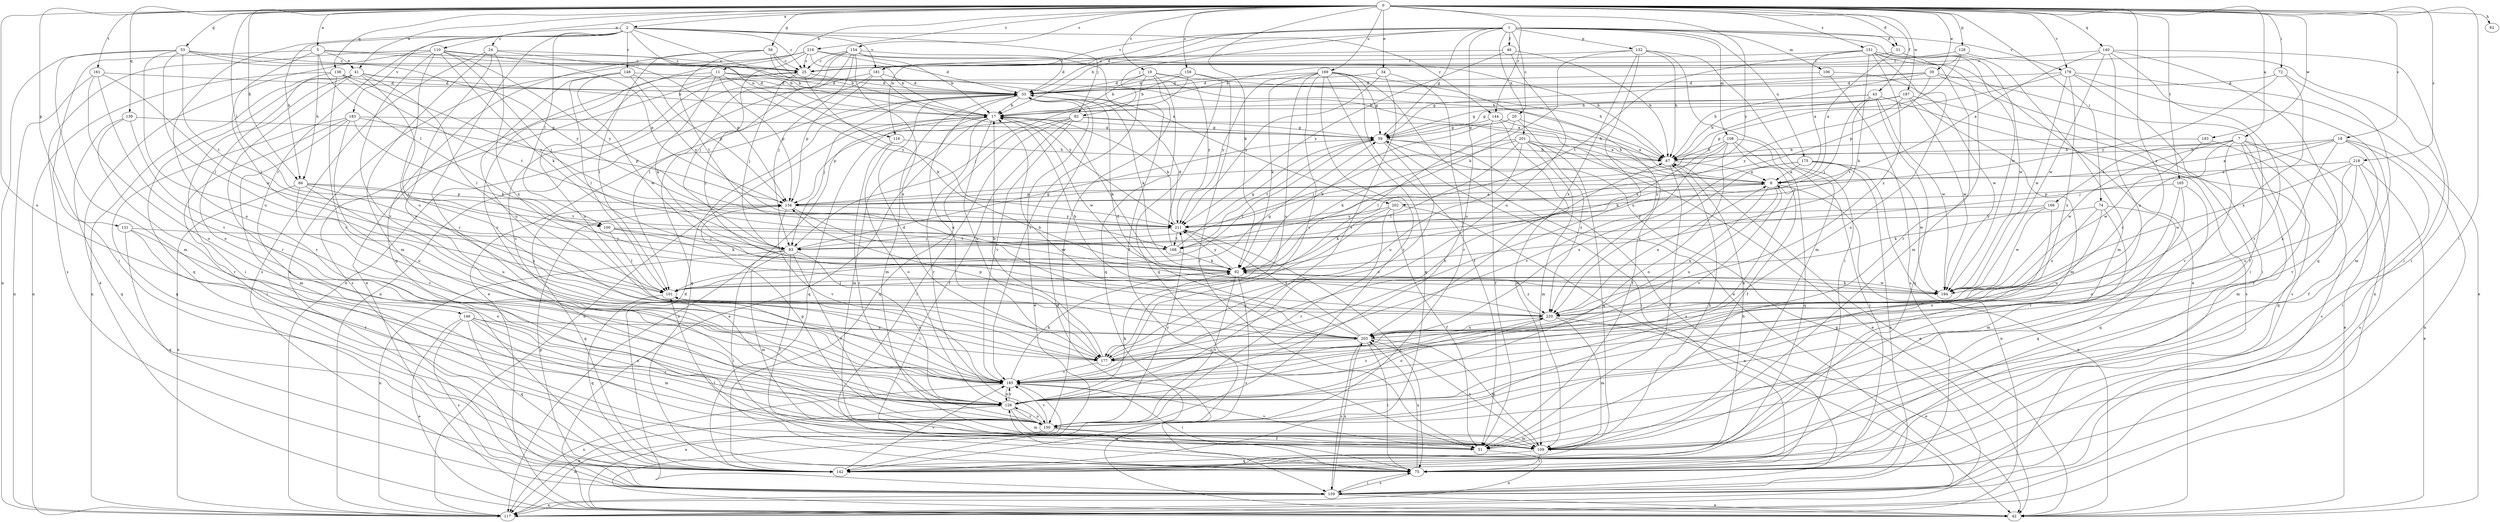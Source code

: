 strict digraph  {
0;
1;
2;
5;
7;
8;
11;
17;
18;
19;
20;
24;
25;
31;
33;
34;
39;
41;
42;
43;
46;
51;
53;
56;
59;
62;
66;
67;
72;
74;
75;
82;
83;
92;
100;
101;
106;
108;
109;
110;
116;
117;
126;
128;
131;
132;
134;
138;
139;
140;
142;
144;
146;
148;
150;
151;
154;
158;
159;
161;
165;
166;
168;
169;
175;
177;
179;
181;
183;
185;
187;
193;
194;
201;
202;
203;
211;
216;
218;
220;
0 -> 2  [label=a];
0 -> 5  [label=a];
0 -> 7  [label=a];
0 -> 11  [label=b];
0 -> 18  [label=c];
0 -> 19  [label=c];
0 -> 31  [label=d];
0 -> 34  [label=e];
0 -> 39  [label=e];
0 -> 41  [label=e];
0 -> 43  [label=f];
0 -> 53  [label=g];
0 -> 56  [label=g];
0 -> 62  [label=h];
0 -> 66  [label=h];
0 -> 72  [label=i];
0 -> 74  [label=i];
0 -> 75  [label=i];
0 -> 92  [label=k];
0 -> 100  [label=l];
0 -> 110  [label=n];
0 -> 126  [label=o];
0 -> 128  [label=p];
0 -> 131  [label=p];
0 -> 138  [label=q];
0 -> 139  [label=q];
0 -> 140  [label=q];
0 -> 144  [label=r];
0 -> 151  [label=s];
0 -> 154  [label=s];
0 -> 158  [label=s];
0 -> 161  [label=t];
0 -> 165  [label=t];
0 -> 169  [label=u];
0 -> 179  [label=v];
0 -> 187  [label=w];
0 -> 193  [label=w];
0 -> 211  [label=y];
0 -> 216  [label=z];
0 -> 218  [label=z];
0 -> 220  [label=z];
1 -> 17  [label=b];
1 -> 20  [label=c];
1 -> 31  [label=d];
1 -> 33  [label=d];
1 -> 46  [label=f];
1 -> 59  [label=g];
1 -> 82  [label=j];
1 -> 106  [label=m];
1 -> 108  [label=m];
1 -> 116  [label=n];
1 -> 126  [label=o];
1 -> 132  [label=p];
1 -> 175  [label=u];
1 -> 179  [label=v];
1 -> 181  [label=v];
1 -> 194  [label=w];
1 -> 201  [label=x];
2 -> 24  [label=c];
2 -> 25  [label=c];
2 -> 66  [label=h];
2 -> 82  [label=j];
2 -> 100  [label=l];
2 -> 116  [label=n];
2 -> 126  [label=o];
2 -> 144  [label=r];
2 -> 146  [label=r];
2 -> 148  [label=r];
2 -> 150  [label=r];
2 -> 181  [label=v];
2 -> 183  [label=v];
2 -> 202  [label=x];
5 -> 17  [label=b];
5 -> 25  [label=c];
5 -> 41  [label=e];
5 -> 66  [label=h];
5 -> 75  [label=i];
5 -> 100  [label=l];
5 -> 101  [label=l];
7 -> 42  [label=e];
7 -> 67  [label=h];
7 -> 109  [label=m];
7 -> 142  [label=q];
7 -> 159  [label=s];
7 -> 166  [label=t];
7 -> 185  [label=v];
7 -> 194  [label=w];
7 -> 220  [label=z];
8 -> 42  [label=e];
8 -> 134  [label=p];
8 -> 177  [label=u];
8 -> 185  [label=v];
8 -> 202  [label=x];
8 -> 203  [label=x];
11 -> 8  [label=a];
11 -> 33  [label=d];
11 -> 92  [label=k];
11 -> 134  [label=p];
11 -> 177  [label=u];
11 -> 185  [label=v];
11 -> 211  [label=y];
17 -> 42  [label=e];
17 -> 59  [label=g];
17 -> 92  [label=k];
17 -> 109  [label=m];
17 -> 117  [label=n];
17 -> 142  [label=q];
17 -> 150  [label=r];
17 -> 177  [label=u];
17 -> 194  [label=w];
18 -> 8  [label=a];
18 -> 51  [label=f];
18 -> 67  [label=h];
18 -> 75  [label=i];
18 -> 83  [label=j];
18 -> 117  [label=n];
18 -> 203  [label=x];
19 -> 17  [label=b];
19 -> 33  [label=d];
19 -> 67  [label=h];
19 -> 142  [label=q];
19 -> 150  [label=r];
19 -> 185  [label=v];
19 -> 211  [label=y];
20 -> 8  [label=a];
20 -> 51  [label=f];
20 -> 59  [label=g];
20 -> 92  [label=k];
20 -> 101  [label=l];
24 -> 25  [label=c];
24 -> 109  [label=m];
24 -> 134  [label=p];
24 -> 159  [label=s];
24 -> 185  [label=v];
24 -> 203  [label=x];
25 -> 33  [label=d];
25 -> 83  [label=j];
25 -> 92  [label=k];
25 -> 159  [label=s];
31 -> 8  [label=a];
31 -> 25  [label=c];
31 -> 109  [label=m];
31 -> 194  [label=w];
33 -> 17  [label=b];
33 -> 42  [label=e];
33 -> 83  [label=j];
33 -> 92  [label=k];
33 -> 109  [label=m];
33 -> 142  [label=q];
33 -> 177  [label=u];
34 -> 33  [label=d];
34 -> 150  [label=r];
34 -> 185  [label=v];
34 -> 211  [label=y];
39 -> 33  [label=d];
39 -> 51  [label=f];
39 -> 59  [label=g];
39 -> 67  [label=h];
39 -> 75  [label=i];
39 -> 134  [label=p];
41 -> 17  [label=b];
41 -> 33  [label=d];
41 -> 75  [label=i];
41 -> 101  [label=l];
41 -> 117  [label=n];
41 -> 142  [label=q];
41 -> 150  [label=r];
41 -> 220  [label=z];
42 -> 33  [label=d];
43 -> 17  [label=b];
43 -> 59  [label=g];
43 -> 83  [label=j];
43 -> 142  [label=q];
43 -> 159  [label=s];
43 -> 168  [label=t];
43 -> 194  [label=w];
46 -> 25  [label=c];
46 -> 67  [label=h];
46 -> 177  [label=u];
46 -> 211  [label=y];
51 -> 117  [label=n];
51 -> 185  [label=v];
53 -> 17  [label=b];
53 -> 25  [label=c];
53 -> 101  [label=l];
53 -> 109  [label=m];
53 -> 117  [label=n];
53 -> 168  [label=t];
53 -> 177  [label=u];
53 -> 211  [label=y];
56 -> 17  [label=b];
56 -> 25  [label=c];
56 -> 67  [label=h];
56 -> 101  [label=l];
56 -> 142  [label=q];
56 -> 168  [label=t];
59 -> 67  [label=h];
59 -> 75  [label=i];
59 -> 101  [label=l];
59 -> 126  [label=o];
59 -> 159  [label=s];
59 -> 168  [label=t];
66 -> 117  [label=n];
66 -> 134  [label=p];
66 -> 168  [label=t];
66 -> 177  [label=u];
66 -> 185  [label=v];
66 -> 203  [label=x];
67 -> 8  [label=a];
67 -> 42  [label=e];
67 -> 51  [label=f];
72 -> 33  [label=d];
72 -> 109  [label=m];
72 -> 203  [label=x];
72 -> 211  [label=y];
74 -> 109  [label=m];
74 -> 142  [label=q];
74 -> 177  [label=u];
74 -> 211  [label=y];
74 -> 220  [label=z];
75 -> 101  [label=l];
75 -> 126  [label=o];
75 -> 159  [label=s];
75 -> 203  [label=x];
82 -> 51  [label=f];
82 -> 59  [label=g];
82 -> 67  [label=h];
82 -> 75  [label=i];
82 -> 134  [label=p];
82 -> 142  [label=q];
82 -> 185  [label=v];
83 -> 51  [label=f];
83 -> 59  [label=g];
83 -> 75  [label=i];
83 -> 109  [label=m];
83 -> 117  [label=n];
83 -> 126  [label=o];
83 -> 150  [label=r];
92 -> 101  [label=l];
92 -> 150  [label=r];
92 -> 159  [label=s];
92 -> 194  [label=w];
92 -> 211  [label=y];
92 -> 220  [label=z];
100 -> 83  [label=j];
100 -> 92  [label=k];
100 -> 101  [label=l];
100 -> 168  [label=t];
101 -> 59  [label=g];
101 -> 142  [label=q];
101 -> 220  [label=z];
106 -> 33  [label=d];
106 -> 159  [label=s];
106 -> 194  [label=w];
108 -> 51  [label=f];
108 -> 67  [label=h];
108 -> 75  [label=i];
108 -> 92  [label=k];
108 -> 126  [label=o];
108 -> 142  [label=q];
108 -> 185  [label=v];
109 -> 67  [label=h];
109 -> 75  [label=i];
109 -> 142  [label=q];
109 -> 203  [label=x];
110 -> 25  [label=c];
110 -> 42  [label=e];
110 -> 83  [label=j];
110 -> 92  [label=k];
110 -> 134  [label=p];
110 -> 159  [label=s];
110 -> 177  [label=u];
110 -> 185  [label=v];
110 -> 211  [label=y];
116 -> 67  [label=h];
116 -> 126  [label=o];
116 -> 150  [label=r];
117 -> 17  [label=b];
117 -> 59  [label=g];
126 -> 25  [label=c];
126 -> 92  [label=k];
126 -> 109  [label=m];
126 -> 117  [label=n];
126 -> 150  [label=r];
126 -> 185  [label=v];
126 -> 220  [label=z];
128 -> 17  [label=b];
128 -> 25  [label=c];
128 -> 67  [label=h];
128 -> 75  [label=i];
131 -> 83  [label=j];
131 -> 126  [label=o];
131 -> 142  [label=q];
131 -> 150  [label=r];
132 -> 25  [label=c];
132 -> 67  [label=h];
132 -> 75  [label=i];
132 -> 92  [label=k];
132 -> 109  [label=m];
132 -> 177  [label=u];
132 -> 203  [label=x];
134 -> 8  [label=a];
134 -> 142  [label=q];
134 -> 185  [label=v];
134 -> 194  [label=w];
134 -> 211  [label=y];
138 -> 33  [label=d];
138 -> 117  [label=n];
138 -> 126  [label=o];
138 -> 168  [label=t];
138 -> 185  [label=v];
138 -> 211  [label=y];
139 -> 59  [label=g];
139 -> 142  [label=q];
139 -> 150  [label=r];
139 -> 185  [label=v];
140 -> 8  [label=a];
140 -> 25  [label=c];
140 -> 75  [label=i];
140 -> 142  [label=q];
140 -> 150  [label=r];
140 -> 177  [label=u];
140 -> 194  [label=w];
142 -> 67  [label=h];
142 -> 185  [label=v];
144 -> 8  [label=a];
144 -> 51  [label=f];
144 -> 59  [label=g];
144 -> 109  [label=m];
146 -> 42  [label=e];
146 -> 109  [label=m];
146 -> 126  [label=o];
146 -> 142  [label=q];
146 -> 150  [label=r];
146 -> 159  [label=s];
146 -> 203  [label=x];
148 -> 33  [label=d];
148 -> 101  [label=l];
148 -> 134  [label=p];
148 -> 177  [label=u];
148 -> 194  [label=w];
148 -> 211  [label=y];
150 -> 51  [label=f];
150 -> 109  [label=m];
150 -> 117  [label=n];
150 -> 126  [label=o];
150 -> 134  [label=p];
150 -> 185  [label=v];
150 -> 211  [label=y];
151 -> 8  [label=a];
151 -> 25  [label=c];
151 -> 42  [label=e];
151 -> 92  [label=k];
151 -> 109  [label=m];
151 -> 126  [label=o];
151 -> 150  [label=r];
151 -> 168  [label=t];
151 -> 220  [label=z];
154 -> 17  [label=b];
154 -> 25  [label=c];
154 -> 33  [label=d];
154 -> 51  [label=f];
154 -> 83  [label=j];
154 -> 101  [label=l];
154 -> 117  [label=n];
154 -> 203  [label=x];
154 -> 220  [label=z];
158 -> 17  [label=b];
158 -> 33  [label=d];
158 -> 51  [label=f];
158 -> 83  [label=j];
158 -> 142  [label=q];
159 -> 33  [label=d];
159 -> 42  [label=e];
159 -> 75  [label=i];
159 -> 117  [label=n];
159 -> 134  [label=p];
159 -> 203  [label=x];
161 -> 33  [label=d];
161 -> 117  [label=n];
161 -> 126  [label=o];
161 -> 185  [label=v];
161 -> 194  [label=w];
165 -> 126  [label=o];
165 -> 134  [label=p];
165 -> 142  [label=q];
165 -> 150  [label=r];
166 -> 92  [label=k];
166 -> 126  [label=o];
166 -> 194  [label=w];
166 -> 211  [label=y];
168 -> 33  [label=d];
168 -> 59  [label=g];
168 -> 92  [label=k];
169 -> 33  [label=d];
169 -> 42  [label=e];
169 -> 51  [label=f];
169 -> 59  [label=g];
169 -> 92  [label=k];
169 -> 142  [label=q];
169 -> 150  [label=r];
169 -> 177  [label=u];
169 -> 185  [label=v];
169 -> 211  [label=y];
169 -> 220  [label=z];
175 -> 8  [label=a];
175 -> 117  [label=n];
175 -> 159  [label=s];
175 -> 194  [label=w];
175 -> 203  [label=x];
175 -> 220  [label=z];
177 -> 17  [label=b];
177 -> 33  [label=d];
177 -> 67  [label=h];
177 -> 185  [label=v];
179 -> 33  [label=d];
179 -> 42  [label=e];
179 -> 75  [label=i];
179 -> 117  [label=n];
179 -> 134  [label=p];
179 -> 194  [label=w];
179 -> 203  [label=x];
181 -> 33  [label=d];
181 -> 42  [label=e];
181 -> 117  [label=n];
181 -> 134  [label=p];
181 -> 211  [label=y];
183 -> 59  [label=g];
183 -> 75  [label=i];
183 -> 92  [label=k];
183 -> 109  [label=m];
183 -> 126  [label=o];
183 -> 134  [label=p];
183 -> 142  [label=q];
185 -> 8  [label=a];
185 -> 42  [label=e];
185 -> 75  [label=i];
185 -> 92  [label=k];
185 -> 101  [label=l];
185 -> 117  [label=n];
185 -> 126  [label=o];
187 -> 17  [label=b];
187 -> 59  [label=g];
187 -> 67  [label=h];
187 -> 109  [label=m];
187 -> 159  [label=s];
187 -> 194  [label=w];
187 -> 211  [label=y];
193 -> 67  [label=h];
193 -> 150  [label=r];
193 -> 194  [label=w];
194 -> 92  [label=k];
201 -> 42  [label=e];
201 -> 67  [label=h];
201 -> 83  [label=j];
201 -> 92  [label=k];
201 -> 101  [label=l];
201 -> 109  [label=m];
201 -> 142  [label=q];
201 -> 177  [label=u];
201 -> 220  [label=z];
202 -> 51  [label=f];
202 -> 92  [label=k];
202 -> 117  [label=n];
202 -> 150  [label=r];
202 -> 211  [label=y];
203 -> 17  [label=b];
203 -> 33  [label=d];
203 -> 75  [label=i];
203 -> 109  [label=m];
203 -> 134  [label=p];
203 -> 159  [label=s];
203 -> 177  [label=u];
203 -> 211  [label=y];
211 -> 17  [label=b];
211 -> 75  [label=i];
211 -> 83  [label=j];
211 -> 168  [label=t];
216 -> 17  [label=b];
216 -> 25  [label=c];
216 -> 33  [label=d];
216 -> 42  [label=e];
216 -> 67  [label=h];
216 -> 83  [label=j];
216 -> 159  [label=s];
218 -> 8  [label=a];
218 -> 42  [label=e];
218 -> 159  [label=s];
218 -> 177  [label=u];
218 -> 185  [label=v];
218 -> 194  [label=w];
220 -> 8  [label=a];
220 -> 17  [label=b];
220 -> 42  [label=e];
220 -> 109  [label=m];
220 -> 126  [label=o];
220 -> 203  [label=x];
}
